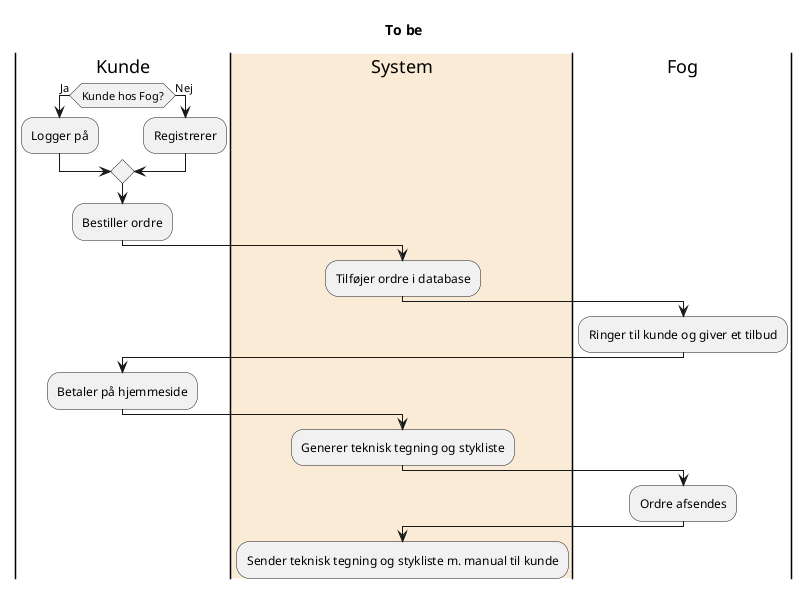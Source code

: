 @startuml

title To be

|Kunde|
if (Kunde hos Fog?) then (Ja)
    :Logger på;
else (Nej)
    :Registrerer;
endif
:Bestiller ordre;

|#AntiqueWhite|System|
:Tilføjer ordre i database;

|Fog|
:Ringer til kunde og giver et tilbud;

|Kunde|
:Betaler på hjemmeside;

|#AntiqueWhite|System|
:Generer teknisk tegning og stykliste;

|Fog|
:Ordre afsendes;

|System|
:Sender teknisk tegning og stykliste m. manual til kunde;


@enduml